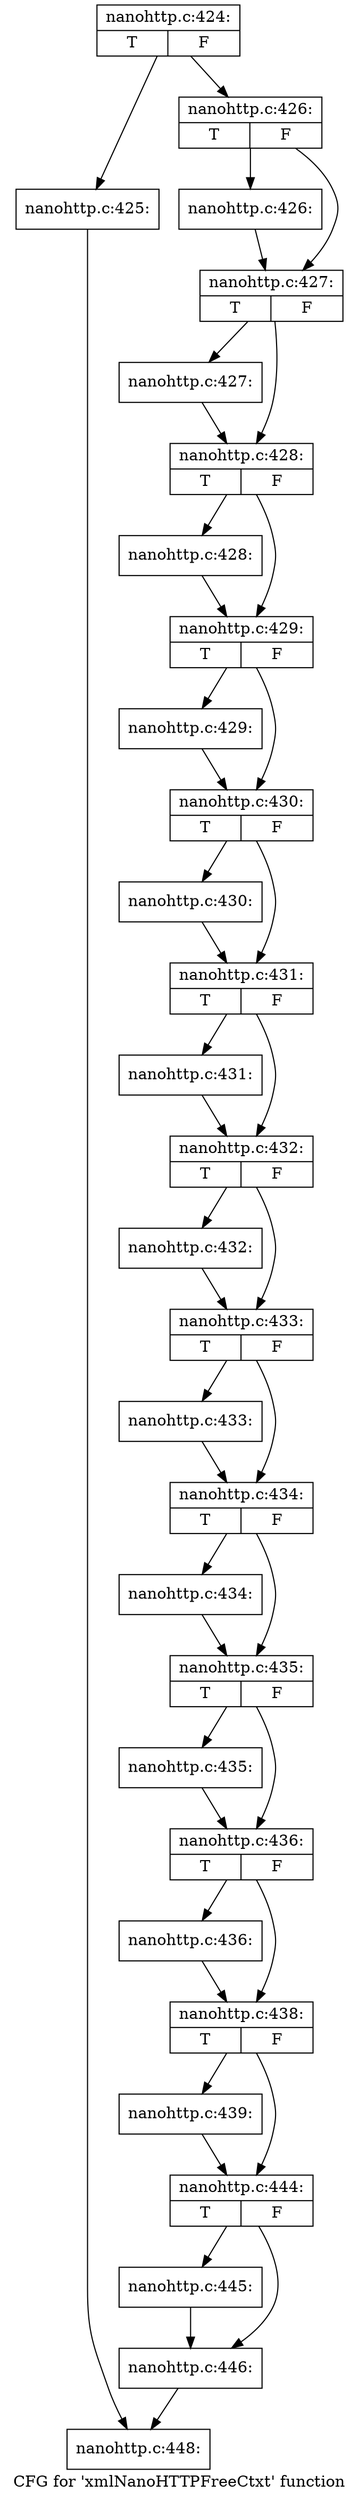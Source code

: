 digraph "CFG for 'xmlNanoHTTPFreeCtxt' function" {
	label="CFG for 'xmlNanoHTTPFreeCtxt' function";

	Node0x564de2467940 [shape=record,label="{nanohttp.c:424:|{<s0>T|<s1>F}}"];
	Node0x564de2467940 -> Node0x564de2464220;
	Node0x564de2467940 -> Node0x564de2468b10;
	Node0x564de2464220 [shape=record,label="{nanohttp.c:425:}"];
	Node0x564de2464220 -> Node0x564de2468570;
	Node0x564de2468b10 [shape=record,label="{nanohttp.c:426:|{<s0>T|<s1>F}}"];
	Node0x564de2468b10 -> Node0x564de24698e0;
	Node0x564de2468b10 -> Node0x564de2469930;
	Node0x564de24698e0 [shape=record,label="{nanohttp.c:426:}"];
	Node0x564de24698e0 -> Node0x564de2469930;
	Node0x564de2469930 [shape=record,label="{nanohttp.c:427:|{<s0>T|<s1>F}}"];
	Node0x564de2469930 -> Node0x564de2469f80;
	Node0x564de2469930 -> Node0x564de2469fd0;
	Node0x564de2469f80 [shape=record,label="{nanohttp.c:427:}"];
	Node0x564de2469f80 -> Node0x564de2469fd0;
	Node0x564de2469fd0 [shape=record,label="{nanohttp.c:428:|{<s0>T|<s1>F}}"];
	Node0x564de2469fd0 -> Node0x564de246a620;
	Node0x564de2469fd0 -> Node0x564de246a670;
	Node0x564de246a620 [shape=record,label="{nanohttp.c:428:}"];
	Node0x564de246a620 -> Node0x564de246a670;
	Node0x564de246a670 [shape=record,label="{nanohttp.c:429:|{<s0>T|<s1>F}}"];
	Node0x564de246a670 -> Node0x564de246acc0;
	Node0x564de246a670 -> Node0x564de246ad10;
	Node0x564de246acc0 [shape=record,label="{nanohttp.c:429:}"];
	Node0x564de246acc0 -> Node0x564de246ad10;
	Node0x564de246ad10 [shape=record,label="{nanohttp.c:430:|{<s0>T|<s1>F}}"];
	Node0x564de246ad10 -> Node0x564de246b400;
	Node0x564de246ad10 -> Node0x564de246b450;
	Node0x564de246b400 [shape=record,label="{nanohttp.c:430:}"];
	Node0x564de246b400 -> Node0x564de246b450;
	Node0x564de246b450 [shape=record,label="{nanohttp.c:431:|{<s0>T|<s1>F}}"];
	Node0x564de246b450 -> Node0x564de246bbe0;
	Node0x564de246b450 -> Node0x564de246bc30;
	Node0x564de246bbe0 [shape=record,label="{nanohttp.c:431:}"];
	Node0x564de246bbe0 -> Node0x564de246bc30;
	Node0x564de246bc30 [shape=record,label="{nanohttp.c:432:|{<s0>T|<s1>F}}"];
	Node0x564de246bc30 -> Node0x564de246c3c0;
	Node0x564de246bc30 -> Node0x564de246c410;
	Node0x564de246c3c0 [shape=record,label="{nanohttp.c:432:}"];
	Node0x564de246c3c0 -> Node0x564de246c410;
	Node0x564de246c410 [shape=record,label="{nanohttp.c:433:|{<s0>T|<s1>F}}"];
	Node0x564de246c410 -> Node0x564de246cba0;
	Node0x564de246c410 -> Node0x564de246cbf0;
	Node0x564de246cba0 [shape=record,label="{nanohttp.c:433:}"];
	Node0x564de246cba0 -> Node0x564de246cbf0;
	Node0x564de246cbf0 [shape=record,label="{nanohttp.c:434:|{<s0>T|<s1>F}}"];
	Node0x564de246cbf0 -> Node0x564de246d380;
	Node0x564de246cbf0 -> Node0x564de246d3d0;
	Node0x564de246d380 [shape=record,label="{nanohttp.c:434:}"];
	Node0x564de246d380 -> Node0x564de246d3d0;
	Node0x564de246d3d0 [shape=record,label="{nanohttp.c:435:|{<s0>T|<s1>F}}"];
	Node0x564de246d3d0 -> Node0x564de246db60;
	Node0x564de246d3d0 -> Node0x564de246dbb0;
	Node0x564de246db60 [shape=record,label="{nanohttp.c:435:}"];
	Node0x564de246db60 -> Node0x564de246dbb0;
	Node0x564de246dbb0 [shape=record,label="{nanohttp.c:436:|{<s0>T|<s1>F}}"];
	Node0x564de246dbb0 -> Node0x564de246e340;
	Node0x564de246dbb0 -> Node0x564de246e390;
	Node0x564de246e340 [shape=record,label="{nanohttp.c:436:}"];
	Node0x564de246e340 -> Node0x564de246e390;
	Node0x564de246e390 [shape=record,label="{nanohttp.c:438:|{<s0>T|<s1>F}}"];
	Node0x564de246e390 -> Node0x564de246eb20;
	Node0x564de246e390 -> Node0x564de246eb70;
	Node0x564de246eb20 [shape=record,label="{nanohttp.c:439:}"];
	Node0x564de246eb20 -> Node0x564de246eb70;
	Node0x564de246eb70 [shape=record,label="{nanohttp.c:444:|{<s0>T|<s1>F}}"];
	Node0x564de246eb70 -> Node0x564de246fda0;
	Node0x564de246eb70 -> Node0x564de246fdf0;
	Node0x564de246fda0 [shape=record,label="{nanohttp.c:445:}"];
	Node0x564de246fda0 -> Node0x564de246fdf0;
	Node0x564de246fdf0 [shape=record,label="{nanohttp.c:446:}"];
	Node0x564de246fdf0 -> Node0x564de2468570;
	Node0x564de2468570 [shape=record,label="{nanohttp.c:448:}"];
}
